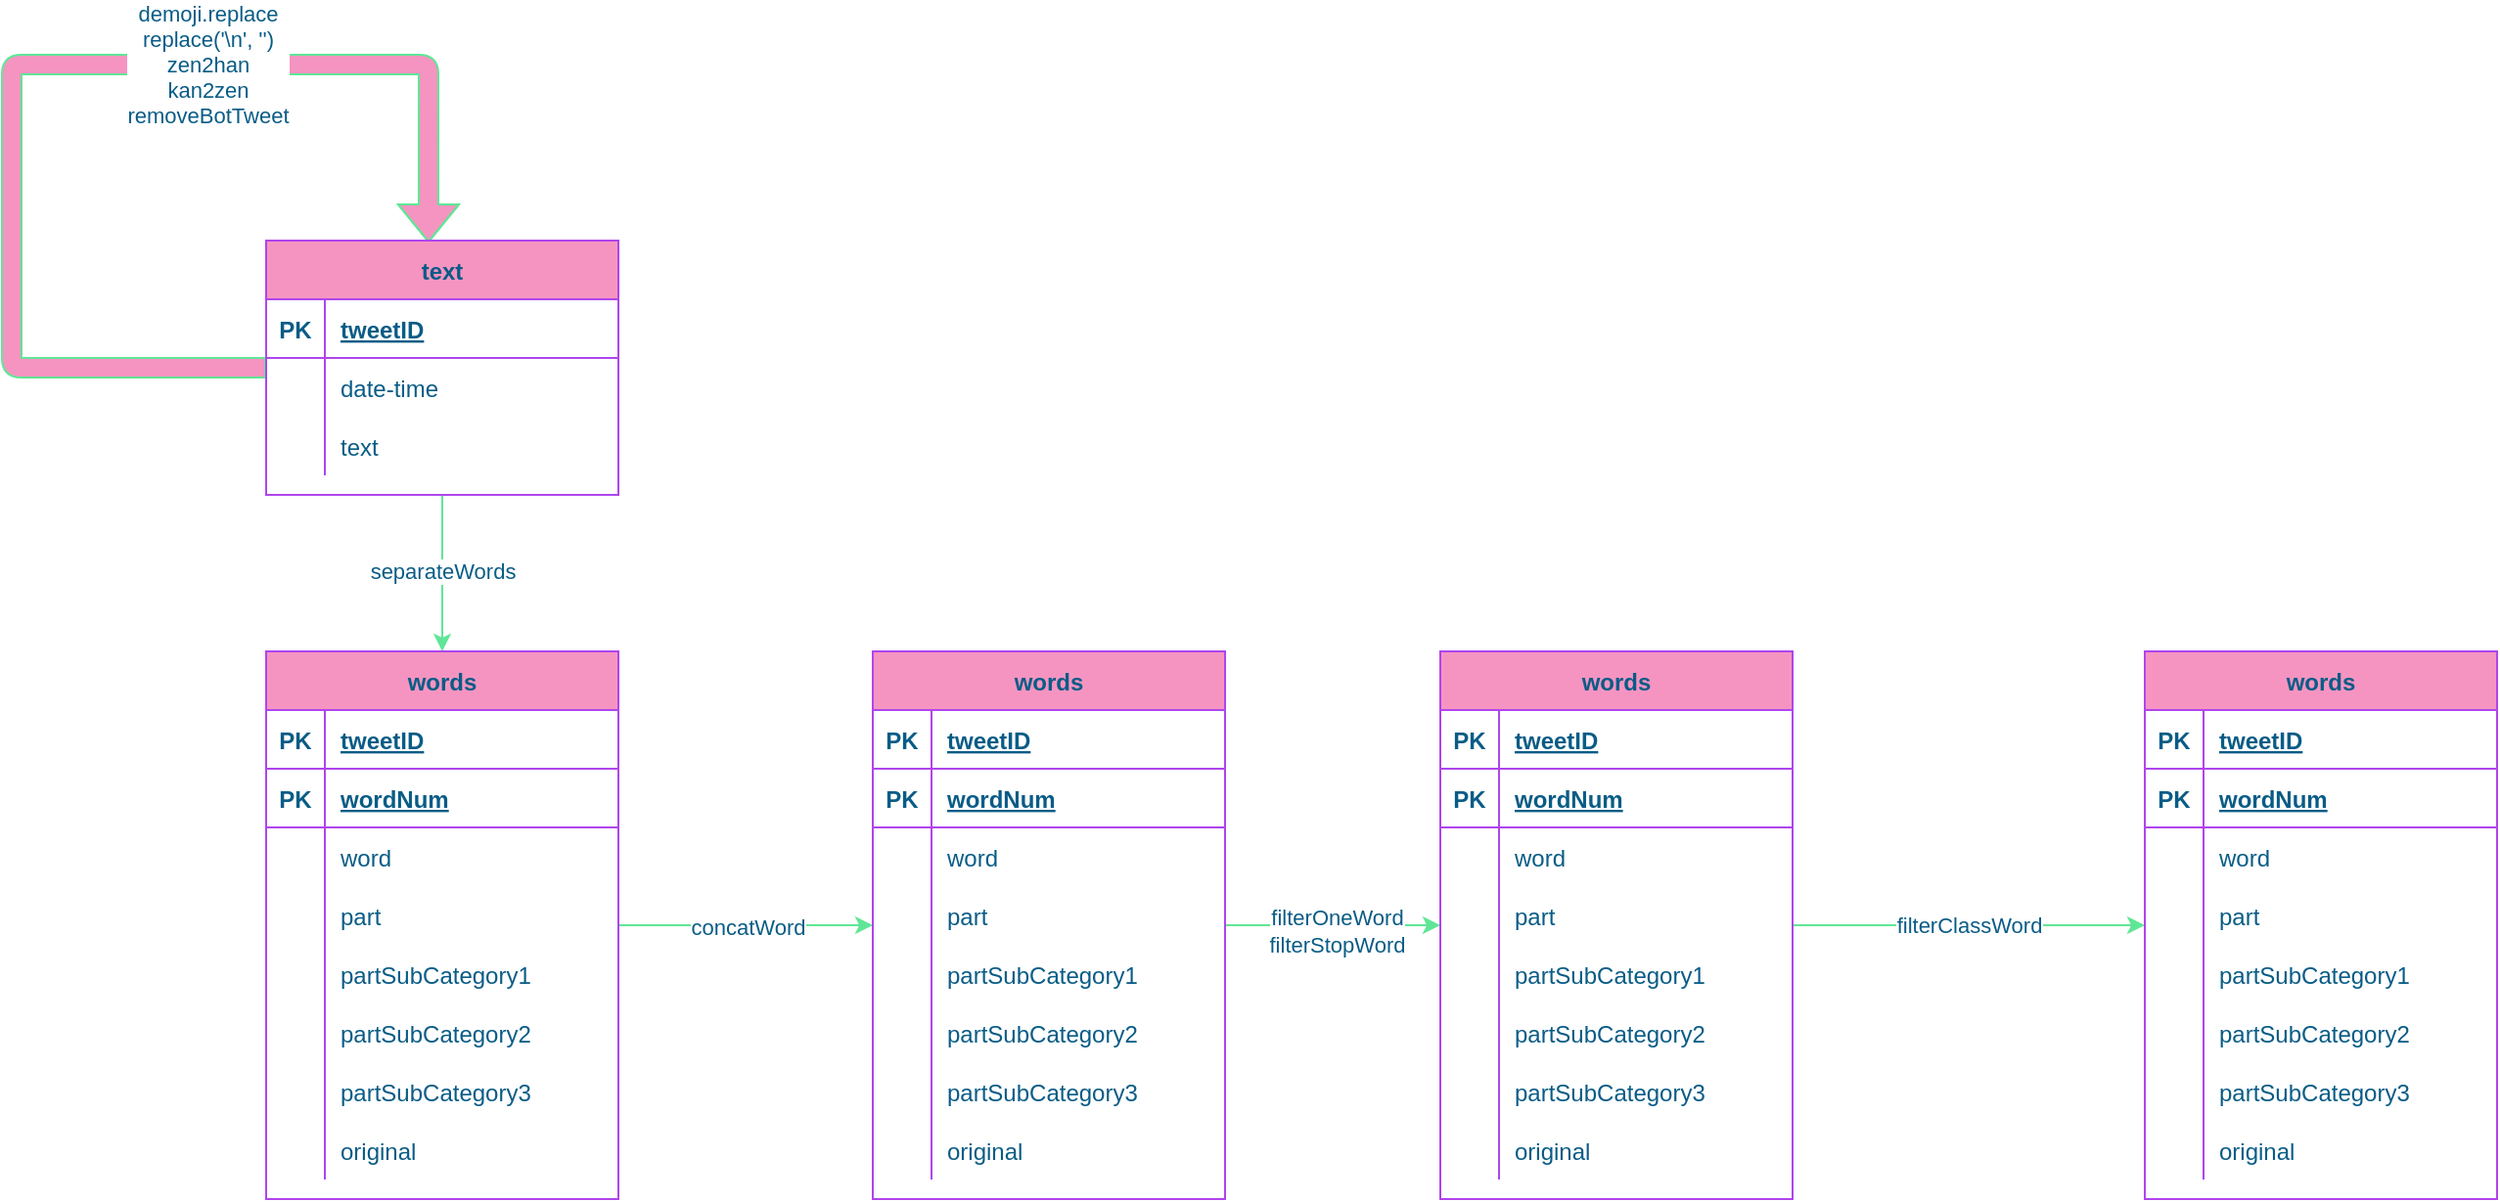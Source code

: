 <mxfile version="16.6.2" type="github">
  <diagram id="CSf084mDuzh62kla3Nzj" name="Page-1">
    <mxGraphModel dx="1878" dy="794" grid="1" gridSize="10" guides="1" tooltips="1" connect="1" arrows="1" fold="1" page="1" pageScale="1" pageWidth="3300" pageHeight="4681" math="0" shadow="0">
      <root>
        <mxCell id="0" />
        <mxCell id="1" parent="0" />
        <mxCell id="-S27YSz-7loeSFltslUp-18" value="demoji.replace&lt;br&gt;replace(&#39;\n&#39;, &#39;&#39;)&lt;br&gt;zen2han&lt;br&gt;kan2zen&lt;br&gt;removeBotTweet" style="edgeStyle=orthogonalEdgeStyle;shape=flexArrow;curved=0;rounded=1;sketch=0;orthogonalLoop=1;jettySize=auto;html=1;fontColor=#095C86;strokeColor=#60E696;fillColor=#F694C1;entryX=0.461;entryY=0.008;entryDx=0;entryDy=0;entryPerimeter=0;" edge="1" parent="1" source="SWuRiRT_l_LITAm-boq1-7" target="SWuRiRT_l_LITAm-boq1-7">
          <mxGeometry x="0.307" relative="1" as="geometry">
            <mxPoint x="650" y="530" as="targetPoint" />
            <Array as="points">
              <mxPoint x="200" y="285" />
              <mxPoint x="200" y="130" />
              <mxPoint x="413" y="130" />
            </Array>
            <mxPoint as="offset" />
          </mxGeometry>
        </mxCell>
        <mxCell id="Eg6wl4dy39NXFwd9Kh9v-11" value="" style="edgeStyle=orthogonalEdgeStyle;curved=0;rounded=1;sketch=0;orthogonalLoop=1;jettySize=auto;html=1;fontColor=#095C86;strokeColor=#60E696;fillColor=#F694C1;" edge="1" parent="1" source="SWuRiRT_l_LITAm-boq1-7" target="Eg6wl4dy39NXFwd9Kh9v-1">
          <mxGeometry relative="1" as="geometry" />
        </mxCell>
        <mxCell id="Eg6wl4dy39NXFwd9Kh9v-12" value="separateWords" style="edgeLabel;html=1;align=center;verticalAlign=middle;resizable=0;points=[];fontColor=#095C86;" vertex="1" connectable="0" parent="Eg6wl4dy39NXFwd9Kh9v-11">
          <mxGeometry x="-0.025" relative="1" as="geometry">
            <mxPoint as="offset" />
          </mxGeometry>
        </mxCell>
        <mxCell id="SWuRiRT_l_LITAm-boq1-7" value="text" style="shape=table;startSize=30;container=1;collapsible=1;childLayout=tableLayout;fixedRows=1;rowLines=0;fontStyle=1;align=center;resizeLast=1;fillColor=#F694C1;strokeColor=#AF45ED;fontColor=#095C86;" parent="1" vertex="1">
          <mxGeometry x="330" y="220" width="180" height="130" as="geometry" />
        </mxCell>
        <mxCell id="SWuRiRT_l_LITAm-boq1-8" value="" style="shape=tableRow;horizontal=0;startSize=0;swimlaneHead=0;swimlaneBody=0;fillColor=none;collapsible=0;dropTarget=0;points=[[0,0.5],[1,0.5]];portConstraint=eastwest;top=0;left=0;right=0;bottom=1;strokeColor=#AF45ED;fontColor=#095C86;" parent="SWuRiRT_l_LITAm-boq1-7" vertex="1">
          <mxGeometry y="30" width="180" height="30" as="geometry" />
        </mxCell>
        <mxCell id="SWuRiRT_l_LITAm-boq1-9" value="PK" style="shape=partialRectangle;connectable=0;fillColor=none;top=0;left=0;bottom=0;right=0;fontStyle=1;overflow=hidden;strokeColor=#AF45ED;fontColor=#095C86;" parent="SWuRiRT_l_LITAm-boq1-8" vertex="1">
          <mxGeometry width="30" height="30" as="geometry">
            <mxRectangle width="30" height="30" as="alternateBounds" />
          </mxGeometry>
        </mxCell>
        <mxCell id="SWuRiRT_l_LITAm-boq1-10" value="tweetID" style="shape=partialRectangle;connectable=0;fillColor=none;top=0;left=0;bottom=0;right=0;align=left;spacingLeft=6;fontStyle=5;overflow=hidden;strokeColor=#AF45ED;fontColor=#095C86;" parent="SWuRiRT_l_LITAm-boq1-8" vertex="1">
          <mxGeometry x="30" width="150" height="30" as="geometry">
            <mxRectangle width="150" height="30" as="alternateBounds" />
          </mxGeometry>
        </mxCell>
        <mxCell id="SWuRiRT_l_LITAm-boq1-11" value="" style="shape=tableRow;horizontal=0;startSize=0;swimlaneHead=0;swimlaneBody=0;fillColor=none;collapsible=0;dropTarget=0;points=[[0,0.5],[1,0.5]];portConstraint=eastwest;top=0;left=0;right=0;bottom=0;strokeColor=#AF45ED;fontColor=#095C86;" parent="SWuRiRT_l_LITAm-boq1-7" vertex="1">
          <mxGeometry y="60" width="180" height="30" as="geometry" />
        </mxCell>
        <mxCell id="SWuRiRT_l_LITAm-boq1-12" value="" style="shape=partialRectangle;connectable=0;fillColor=none;top=0;left=0;bottom=0;right=0;editable=1;overflow=hidden;strokeColor=#AF45ED;fontColor=#095C86;" parent="SWuRiRT_l_LITAm-boq1-11" vertex="1">
          <mxGeometry width="30" height="30" as="geometry">
            <mxRectangle width="30" height="30" as="alternateBounds" />
          </mxGeometry>
        </mxCell>
        <mxCell id="SWuRiRT_l_LITAm-boq1-13" value="date-time" style="shape=partialRectangle;connectable=0;fillColor=none;top=0;left=0;bottom=0;right=0;align=left;spacingLeft=6;overflow=hidden;strokeColor=#AF45ED;fontColor=#095C86;" parent="SWuRiRT_l_LITAm-boq1-11" vertex="1">
          <mxGeometry x="30" width="150" height="30" as="geometry">
            <mxRectangle width="150" height="30" as="alternateBounds" />
          </mxGeometry>
        </mxCell>
        <mxCell id="SWuRiRT_l_LITAm-boq1-14" value="" style="shape=tableRow;horizontal=0;startSize=0;swimlaneHead=0;swimlaneBody=0;fillColor=none;collapsible=0;dropTarget=0;points=[[0,0.5],[1,0.5]];portConstraint=eastwest;top=0;left=0;right=0;bottom=0;strokeColor=#AF45ED;fontColor=#095C86;" parent="SWuRiRT_l_LITAm-boq1-7" vertex="1">
          <mxGeometry y="90" width="180" height="30" as="geometry" />
        </mxCell>
        <mxCell id="SWuRiRT_l_LITAm-boq1-15" value="" style="shape=partialRectangle;connectable=0;fillColor=none;top=0;left=0;bottom=0;right=0;editable=1;overflow=hidden;strokeColor=#AF45ED;fontColor=#095C86;" parent="SWuRiRT_l_LITAm-boq1-14" vertex="1">
          <mxGeometry width="30" height="30" as="geometry">
            <mxRectangle width="30" height="30" as="alternateBounds" />
          </mxGeometry>
        </mxCell>
        <mxCell id="SWuRiRT_l_LITAm-boq1-16" value="text" style="shape=partialRectangle;connectable=0;fillColor=none;top=0;left=0;bottom=0;right=0;align=left;spacingLeft=6;overflow=hidden;strokeColor=#AF45ED;fontColor=#095C86;" parent="SWuRiRT_l_LITAm-boq1-14" vertex="1">
          <mxGeometry x="30" width="150" height="30" as="geometry">
            <mxRectangle width="150" height="30" as="alternateBounds" />
          </mxGeometry>
        </mxCell>
        <mxCell id="Eg6wl4dy39NXFwd9Kh9v-92" value="" style="edgeStyle=orthogonalEdgeStyle;curved=0;rounded=1;sketch=0;orthogonalLoop=1;jettySize=auto;html=1;fontColor=#095C86;strokeColor=#60E696;fillColor=#F694C1;" edge="1" parent="1" source="Eg6wl4dy39NXFwd9Kh9v-1" target="Eg6wl4dy39NXFwd9Kh9v-67">
          <mxGeometry relative="1" as="geometry" />
        </mxCell>
        <mxCell id="Eg6wl4dy39NXFwd9Kh9v-93" value="concatWord" style="edgeLabel;html=1;align=center;verticalAlign=middle;resizable=0;points=[];fontColor=#095C86;" vertex="1" connectable="0" parent="Eg6wl4dy39NXFwd9Kh9v-92">
          <mxGeometry x="0.015" y="-1" relative="1" as="geometry">
            <mxPoint as="offset" />
          </mxGeometry>
        </mxCell>
        <mxCell id="Eg6wl4dy39NXFwd9Kh9v-1" value="words" style="shape=table;startSize=30;container=1;collapsible=1;childLayout=tableLayout;fixedRows=1;rowLines=0;fontStyle=1;align=center;resizeLast=1;fillColor=#F694C1;strokeColor=#AF45ED;fontColor=#095C86;" vertex="1" parent="1">
          <mxGeometry x="330" y="430" width="180" height="280" as="geometry" />
        </mxCell>
        <mxCell id="Eg6wl4dy39NXFwd9Kh9v-2" value="" style="shape=tableRow;horizontal=0;startSize=0;swimlaneHead=0;swimlaneBody=0;fillColor=none;collapsible=0;dropTarget=0;points=[[0,0.5],[1,0.5]];portConstraint=eastwest;top=0;left=0;right=0;bottom=1;strokeColor=#AF45ED;fontColor=#095C86;" vertex="1" parent="Eg6wl4dy39NXFwd9Kh9v-1">
          <mxGeometry y="30" width="180" height="30" as="geometry" />
        </mxCell>
        <mxCell id="Eg6wl4dy39NXFwd9Kh9v-3" value="PK" style="shape=partialRectangle;connectable=0;fillColor=none;top=0;left=0;bottom=0;right=0;fontStyle=1;overflow=hidden;strokeColor=#AF45ED;fontColor=#095C86;" vertex="1" parent="Eg6wl4dy39NXFwd9Kh9v-2">
          <mxGeometry width="30" height="30" as="geometry">
            <mxRectangle width="30" height="30" as="alternateBounds" />
          </mxGeometry>
        </mxCell>
        <mxCell id="Eg6wl4dy39NXFwd9Kh9v-4" value="tweetID" style="shape=partialRectangle;connectable=0;fillColor=none;top=0;left=0;bottom=0;right=0;align=left;spacingLeft=6;fontStyle=5;overflow=hidden;strokeColor=#AF45ED;fontColor=#095C86;" vertex="1" parent="Eg6wl4dy39NXFwd9Kh9v-2">
          <mxGeometry x="30" width="150" height="30" as="geometry">
            <mxRectangle width="150" height="30" as="alternateBounds" />
          </mxGeometry>
        </mxCell>
        <mxCell id="Eg6wl4dy39NXFwd9Kh9v-61" style="shape=tableRow;horizontal=0;startSize=0;swimlaneHead=0;swimlaneBody=0;fillColor=none;collapsible=0;dropTarget=0;points=[[0,0.5],[1,0.5]];portConstraint=eastwest;top=0;left=0;right=0;bottom=1;strokeColor=#AF45ED;fontColor=#095C86;" vertex="1" parent="Eg6wl4dy39NXFwd9Kh9v-1">
          <mxGeometry y="60" width="180" height="30" as="geometry" />
        </mxCell>
        <mxCell id="Eg6wl4dy39NXFwd9Kh9v-62" value="PK" style="shape=partialRectangle;connectable=0;fillColor=none;top=0;left=0;bottom=0;right=0;fontStyle=1;overflow=hidden;strokeColor=#AF45ED;fontColor=#095C86;" vertex="1" parent="Eg6wl4dy39NXFwd9Kh9v-61">
          <mxGeometry width="30" height="30" as="geometry">
            <mxRectangle width="30" height="30" as="alternateBounds" />
          </mxGeometry>
        </mxCell>
        <mxCell id="Eg6wl4dy39NXFwd9Kh9v-63" value="wordNum" style="shape=partialRectangle;connectable=0;fillColor=none;top=0;left=0;bottom=0;right=0;align=left;spacingLeft=6;fontStyle=5;overflow=hidden;strokeColor=#AF45ED;fontColor=#095C86;" vertex="1" parent="Eg6wl4dy39NXFwd9Kh9v-61">
          <mxGeometry x="30" width="150" height="30" as="geometry">
            <mxRectangle width="150" height="30" as="alternateBounds" />
          </mxGeometry>
        </mxCell>
        <mxCell id="Eg6wl4dy39NXFwd9Kh9v-13" style="shape=tableRow;horizontal=0;startSize=0;swimlaneHead=0;swimlaneBody=0;fillColor=none;collapsible=0;dropTarget=0;points=[[0,0.5],[1,0.5]];portConstraint=eastwest;top=0;left=0;right=0;bottom=0;strokeColor=#AF45ED;fontColor=#095C86;" vertex="1" parent="Eg6wl4dy39NXFwd9Kh9v-1">
          <mxGeometry y="90" width="180" height="30" as="geometry" />
        </mxCell>
        <mxCell id="Eg6wl4dy39NXFwd9Kh9v-14" style="shape=partialRectangle;connectable=0;fillColor=none;top=0;left=0;bottom=0;right=0;editable=1;overflow=hidden;strokeColor=#AF45ED;fontColor=#095C86;" vertex="1" parent="Eg6wl4dy39NXFwd9Kh9v-13">
          <mxGeometry width="30" height="30" as="geometry">
            <mxRectangle width="30" height="30" as="alternateBounds" />
          </mxGeometry>
        </mxCell>
        <mxCell id="Eg6wl4dy39NXFwd9Kh9v-15" value="word" style="shape=partialRectangle;connectable=0;fillColor=none;top=0;left=0;bottom=0;right=0;align=left;spacingLeft=6;overflow=hidden;strokeColor=#AF45ED;fontColor=#095C86;" vertex="1" parent="Eg6wl4dy39NXFwd9Kh9v-13">
          <mxGeometry x="30" width="150" height="30" as="geometry">
            <mxRectangle width="150" height="30" as="alternateBounds" />
          </mxGeometry>
        </mxCell>
        <mxCell id="Eg6wl4dy39NXFwd9Kh9v-19" style="shape=tableRow;horizontal=0;startSize=0;swimlaneHead=0;swimlaneBody=0;fillColor=none;collapsible=0;dropTarget=0;points=[[0,0.5],[1,0.5]];portConstraint=eastwest;top=0;left=0;right=0;bottom=0;strokeColor=#AF45ED;fontColor=#095C86;" vertex="1" parent="Eg6wl4dy39NXFwd9Kh9v-1">
          <mxGeometry y="120" width="180" height="30" as="geometry" />
        </mxCell>
        <mxCell id="Eg6wl4dy39NXFwd9Kh9v-20" style="shape=partialRectangle;connectable=0;fillColor=none;top=0;left=0;bottom=0;right=0;editable=1;overflow=hidden;strokeColor=#AF45ED;fontColor=#095C86;" vertex="1" parent="Eg6wl4dy39NXFwd9Kh9v-19">
          <mxGeometry width="30" height="30" as="geometry">
            <mxRectangle width="30" height="30" as="alternateBounds" />
          </mxGeometry>
        </mxCell>
        <mxCell id="Eg6wl4dy39NXFwd9Kh9v-21" value="part" style="shape=partialRectangle;connectable=0;fillColor=none;top=0;left=0;bottom=0;right=0;align=left;spacingLeft=6;overflow=hidden;strokeColor=#AF45ED;fontColor=#095C86;" vertex="1" parent="Eg6wl4dy39NXFwd9Kh9v-19">
          <mxGeometry x="30" width="150" height="30" as="geometry">
            <mxRectangle width="150" height="30" as="alternateBounds" />
          </mxGeometry>
        </mxCell>
        <mxCell id="Eg6wl4dy39NXFwd9Kh9v-22" style="shape=tableRow;horizontal=0;startSize=0;swimlaneHead=0;swimlaneBody=0;fillColor=none;collapsible=0;dropTarget=0;points=[[0,0.5],[1,0.5]];portConstraint=eastwest;top=0;left=0;right=0;bottom=0;strokeColor=#AF45ED;fontColor=#095C86;" vertex="1" parent="Eg6wl4dy39NXFwd9Kh9v-1">
          <mxGeometry y="150" width="180" height="30" as="geometry" />
        </mxCell>
        <mxCell id="Eg6wl4dy39NXFwd9Kh9v-23" style="shape=partialRectangle;connectable=0;fillColor=none;top=0;left=0;bottom=0;right=0;editable=1;overflow=hidden;strokeColor=#AF45ED;fontColor=#095C86;" vertex="1" parent="Eg6wl4dy39NXFwd9Kh9v-22">
          <mxGeometry width="30" height="30" as="geometry">
            <mxRectangle width="30" height="30" as="alternateBounds" />
          </mxGeometry>
        </mxCell>
        <mxCell id="Eg6wl4dy39NXFwd9Kh9v-24" value="partSubCategory1" style="shape=partialRectangle;connectable=0;fillColor=none;top=0;left=0;bottom=0;right=0;align=left;spacingLeft=6;overflow=hidden;strokeColor=#AF45ED;fontColor=#095C86;" vertex="1" parent="Eg6wl4dy39NXFwd9Kh9v-22">
          <mxGeometry x="30" width="150" height="30" as="geometry">
            <mxRectangle width="150" height="30" as="alternateBounds" />
          </mxGeometry>
        </mxCell>
        <mxCell id="Eg6wl4dy39NXFwd9Kh9v-52" style="shape=tableRow;horizontal=0;startSize=0;swimlaneHead=0;swimlaneBody=0;fillColor=none;collapsible=0;dropTarget=0;points=[[0,0.5],[1,0.5]];portConstraint=eastwest;top=0;left=0;right=0;bottom=0;strokeColor=#AF45ED;fontColor=#095C86;" vertex="1" parent="Eg6wl4dy39NXFwd9Kh9v-1">
          <mxGeometry y="180" width="180" height="30" as="geometry" />
        </mxCell>
        <mxCell id="Eg6wl4dy39NXFwd9Kh9v-53" style="shape=partialRectangle;connectable=0;fillColor=none;top=0;left=0;bottom=0;right=0;editable=1;overflow=hidden;strokeColor=#AF45ED;fontColor=#095C86;" vertex="1" parent="Eg6wl4dy39NXFwd9Kh9v-52">
          <mxGeometry width="30" height="30" as="geometry">
            <mxRectangle width="30" height="30" as="alternateBounds" />
          </mxGeometry>
        </mxCell>
        <mxCell id="Eg6wl4dy39NXFwd9Kh9v-54" value="partSubCategory2" style="shape=partialRectangle;connectable=0;fillColor=none;top=0;left=0;bottom=0;right=0;align=left;spacingLeft=6;overflow=hidden;strokeColor=#AF45ED;fontColor=#095C86;" vertex="1" parent="Eg6wl4dy39NXFwd9Kh9v-52">
          <mxGeometry x="30" width="150" height="30" as="geometry">
            <mxRectangle width="150" height="30" as="alternateBounds" />
          </mxGeometry>
        </mxCell>
        <mxCell id="Eg6wl4dy39NXFwd9Kh9v-25" style="shape=tableRow;horizontal=0;startSize=0;swimlaneHead=0;swimlaneBody=0;fillColor=none;collapsible=0;dropTarget=0;points=[[0,0.5],[1,0.5]];portConstraint=eastwest;top=0;left=0;right=0;bottom=0;strokeColor=#AF45ED;fontColor=#095C86;" vertex="1" parent="Eg6wl4dy39NXFwd9Kh9v-1">
          <mxGeometry y="210" width="180" height="30" as="geometry" />
        </mxCell>
        <mxCell id="Eg6wl4dy39NXFwd9Kh9v-26" style="shape=partialRectangle;connectable=0;fillColor=none;top=0;left=0;bottom=0;right=0;editable=1;overflow=hidden;strokeColor=#AF45ED;fontColor=#095C86;" vertex="1" parent="Eg6wl4dy39NXFwd9Kh9v-25">
          <mxGeometry width="30" height="30" as="geometry">
            <mxRectangle width="30" height="30" as="alternateBounds" />
          </mxGeometry>
        </mxCell>
        <mxCell id="Eg6wl4dy39NXFwd9Kh9v-27" value="partSubCategory3" style="shape=partialRectangle;connectable=0;fillColor=none;top=0;left=0;bottom=0;right=0;align=left;spacingLeft=6;overflow=hidden;strokeColor=#AF45ED;fontColor=#095C86;" vertex="1" parent="Eg6wl4dy39NXFwd9Kh9v-25">
          <mxGeometry x="30" width="150" height="30" as="geometry">
            <mxRectangle width="150" height="30" as="alternateBounds" />
          </mxGeometry>
        </mxCell>
        <mxCell id="Eg6wl4dy39NXFwd9Kh9v-28" style="shape=tableRow;horizontal=0;startSize=0;swimlaneHead=0;swimlaneBody=0;fillColor=none;collapsible=0;dropTarget=0;points=[[0,0.5],[1,0.5]];portConstraint=eastwest;top=0;left=0;right=0;bottom=0;strokeColor=#AF45ED;fontColor=#095C86;" vertex="1" parent="Eg6wl4dy39NXFwd9Kh9v-1">
          <mxGeometry y="240" width="180" height="30" as="geometry" />
        </mxCell>
        <mxCell id="Eg6wl4dy39NXFwd9Kh9v-29" style="shape=partialRectangle;connectable=0;fillColor=none;top=0;left=0;bottom=0;right=0;editable=1;overflow=hidden;strokeColor=#AF45ED;fontColor=#095C86;" vertex="1" parent="Eg6wl4dy39NXFwd9Kh9v-28">
          <mxGeometry width="30" height="30" as="geometry">
            <mxRectangle width="30" height="30" as="alternateBounds" />
          </mxGeometry>
        </mxCell>
        <mxCell id="Eg6wl4dy39NXFwd9Kh9v-30" value="original" style="shape=partialRectangle;connectable=0;fillColor=none;top=0;left=0;bottom=0;right=0;align=left;spacingLeft=6;overflow=hidden;strokeColor=#AF45ED;fontColor=#095C86;" vertex="1" parent="Eg6wl4dy39NXFwd9Kh9v-28">
          <mxGeometry x="30" width="150" height="30" as="geometry">
            <mxRectangle width="150" height="30" as="alternateBounds" />
          </mxGeometry>
        </mxCell>
        <mxCell id="Eg6wl4dy39NXFwd9Kh9v-125" value="" style="edgeStyle=orthogonalEdgeStyle;curved=0;rounded=1;sketch=0;orthogonalLoop=1;jettySize=auto;html=1;fontColor=#095C86;strokeColor=#60E696;fillColor=#F694C1;" edge="1" parent="1" source="Eg6wl4dy39NXFwd9Kh9v-67" target="Eg6wl4dy39NXFwd9Kh9v-100">
          <mxGeometry relative="1" as="geometry" />
        </mxCell>
        <mxCell id="Eg6wl4dy39NXFwd9Kh9v-126" value="filterOneWord&lt;br&gt;filterStopWord" style="edgeLabel;html=1;align=center;verticalAlign=middle;resizable=0;points=[];fontColor=#095C86;" vertex="1" connectable="0" parent="Eg6wl4dy39NXFwd9Kh9v-125">
          <mxGeometry x="0.036" y="-3" relative="1" as="geometry">
            <mxPoint as="offset" />
          </mxGeometry>
        </mxCell>
        <mxCell id="Eg6wl4dy39NXFwd9Kh9v-67" value="words" style="shape=table;startSize=30;container=1;collapsible=1;childLayout=tableLayout;fixedRows=1;rowLines=0;fontStyle=1;align=center;resizeLast=1;fillColor=#F694C1;strokeColor=#AF45ED;fontColor=#095C86;" vertex="1" parent="1">
          <mxGeometry x="640" y="430" width="180" height="280" as="geometry" />
        </mxCell>
        <mxCell id="Eg6wl4dy39NXFwd9Kh9v-68" value="" style="shape=tableRow;horizontal=0;startSize=0;swimlaneHead=0;swimlaneBody=0;fillColor=none;collapsible=0;dropTarget=0;points=[[0,0.5],[1,0.5]];portConstraint=eastwest;top=0;left=0;right=0;bottom=1;strokeColor=#AF45ED;fontColor=#095C86;" vertex="1" parent="Eg6wl4dy39NXFwd9Kh9v-67">
          <mxGeometry y="30" width="180" height="30" as="geometry" />
        </mxCell>
        <mxCell id="Eg6wl4dy39NXFwd9Kh9v-69" value="PK" style="shape=partialRectangle;connectable=0;fillColor=none;top=0;left=0;bottom=0;right=0;fontStyle=1;overflow=hidden;strokeColor=#AF45ED;fontColor=#095C86;" vertex="1" parent="Eg6wl4dy39NXFwd9Kh9v-68">
          <mxGeometry width="30" height="30" as="geometry">
            <mxRectangle width="30" height="30" as="alternateBounds" />
          </mxGeometry>
        </mxCell>
        <mxCell id="Eg6wl4dy39NXFwd9Kh9v-70" value="tweetID" style="shape=partialRectangle;connectable=0;fillColor=none;top=0;left=0;bottom=0;right=0;align=left;spacingLeft=6;fontStyle=5;overflow=hidden;strokeColor=#AF45ED;fontColor=#095C86;" vertex="1" parent="Eg6wl4dy39NXFwd9Kh9v-68">
          <mxGeometry x="30" width="150" height="30" as="geometry">
            <mxRectangle width="150" height="30" as="alternateBounds" />
          </mxGeometry>
        </mxCell>
        <mxCell id="Eg6wl4dy39NXFwd9Kh9v-71" style="shape=tableRow;horizontal=0;startSize=0;swimlaneHead=0;swimlaneBody=0;fillColor=none;collapsible=0;dropTarget=0;points=[[0,0.5],[1,0.5]];portConstraint=eastwest;top=0;left=0;right=0;bottom=1;strokeColor=#AF45ED;fontColor=#095C86;" vertex="1" parent="Eg6wl4dy39NXFwd9Kh9v-67">
          <mxGeometry y="60" width="180" height="30" as="geometry" />
        </mxCell>
        <mxCell id="Eg6wl4dy39NXFwd9Kh9v-72" value="PK" style="shape=partialRectangle;connectable=0;fillColor=none;top=0;left=0;bottom=0;right=0;fontStyle=1;overflow=hidden;strokeColor=#AF45ED;fontColor=#095C86;" vertex="1" parent="Eg6wl4dy39NXFwd9Kh9v-71">
          <mxGeometry width="30" height="30" as="geometry">
            <mxRectangle width="30" height="30" as="alternateBounds" />
          </mxGeometry>
        </mxCell>
        <mxCell id="Eg6wl4dy39NXFwd9Kh9v-73" value="wordNum" style="shape=partialRectangle;connectable=0;fillColor=none;top=0;left=0;bottom=0;right=0;align=left;spacingLeft=6;fontStyle=5;overflow=hidden;strokeColor=#AF45ED;fontColor=#095C86;" vertex="1" parent="Eg6wl4dy39NXFwd9Kh9v-71">
          <mxGeometry x="30" width="150" height="30" as="geometry">
            <mxRectangle width="150" height="30" as="alternateBounds" />
          </mxGeometry>
        </mxCell>
        <mxCell id="Eg6wl4dy39NXFwd9Kh9v-74" style="shape=tableRow;horizontal=0;startSize=0;swimlaneHead=0;swimlaneBody=0;fillColor=none;collapsible=0;dropTarget=0;points=[[0,0.5],[1,0.5]];portConstraint=eastwest;top=0;left=0;right=0;bottom=0;strokeColor=#AF45ED;fontColor=#095C86;" vertex="1" parent="Eg6wl4dy39NXFwd9Kh9v-67">
          <mxGeometry y="90" width="180" height="30" as="geometry" />
        </mxCell>
        <mxCell id="Eg6wl4dy39NXFwd9Kh9v-75" style="shape=partialRectangle;connectable=0;fillColor=none;top=0;left=0;bottom=0;right=0;editable=1;overflow=hidden;strokeColor=#AF45ED;fontColor=#095C86;" vertex="1" parent="Eg6wl4dy39NXFwd9Kh9v-74">
          <mxGeometry width="30" height="30" as="geometry">
            <mxRectangle width="30" height="30" as="alternateBounds" />
          </mxGeometry>
        </mxCell>
        <mxCell id="Eg6wl4dy39NXFwd9Kh9v-76" value="word" style="shape=partialRectangle;connectable=0;fillColor=none;top=0;left=0;bottom=0;right=0;align=left;spacingLeft=6;overflow=hidden;strokeColor=#AF45ED;fontColor=#095C86;" vertex="1" parent="Eg6wl4dy39NXFwd9Kh9v-74">
          <mxGeometry x="30" width="150" height="30" as="geometry">
            <mxRectangle width="150" height="30" as="alternateBounds" />
          </mxGeometry>
        </mxCell>
        <mxCell id="Eg6wl4dy39NXFwd9Kh9v-77" style="shape=tableRow;horizontal=0;startSize=0;swimlaneHead=0;swimlaneBody=0;fillColor=none;collapsible=0;dropTarget=0;points=[[0,0.5],[1,0.5]];portConstraint=eastwest;top=0;left=0;right=0;bottom=0;strokeColor=#AF45ED;fontColor=#095C86;" vertex="1" parent="Eg6wl4dy39NXFwd9Kh9v-67">
          <mxGeometry y="120" width="180" height="30" as="geometry" />
        </mxCell>
        <mxCell id="Eg6wl4dy39NXFwd9Kh9v-78" style="shape=partialRectangle;connectable=0;fillColor=none;top=0;left=0;bottom=0;right=0;editable=1;overflow=hidden;strokeColor=#AF45ED;fontColor=#095C86;" vertex="1" parent="Eg6wl4dy39NXFwd9Kh9v-77">
          <mxGeometry width="30" height="30" as="geometry">
            <mxRectangle width="30" height="30" as="alternateBounds" />
          </mxGeometry>
        </mxCell>
        <mxCell id="Eg6wl4dy39NXFwd9Kh9v-79" value="part" style="shape=partialRectangle;connectable=0;fillColor=none;top=0;left=0;bottom=0;right=0;align=left;spacingLeft=6;overflow=hidden;strokeColor=#AF45ED;fontColor=#095C86;" vertex="1" parent="Eg6wl4dy39NXFwd9Kh9v-77">
          <mxGeometry x="30" width="150" height="30" as="geometry">
            <mxRectangle width="150" height="30" as="alternateBounds" />
          </mxGeometry>
        </mxCell>
        <mxCell id="Eg6wl4dy39NXFwd9Kh9v-80" style="shape=tableRow;horizontal=0;startSize=0;swimlaneHead=0;swimlaneBody=0;fillColor=none;collapsible=0;dropTarget=0;points=[[0,0.5],[1,0.5]];portConstraint=eastwest;top=0;left=0;right=0;bottom=0;strokeColor=#AF45ED;fontColor=#095C86;" vertex="1" parent="Eg6wl4dy39NXFwd9Kh9v-67">
          <mxGeometry y="150" width="180" height="30" as="geometry" />
        </mxCell>
        <mxCell id="Eg6wl4dy39NXFwd9Kh9v-81" style="shape=partialRectangle;connectable=0;fillColor=none;top=0;left=0;bottom=0;right=0;editable=1;overflow=hidden;strokeColor=#AF45ED;fontColor=#095C86;" vertex="1" parent="Eg6wl4dy39NXFwd9Kh9v-80">
          <mxGeometry width="30" height="30" as="geometry">
            <mxRectangle width="30" height="30" as="alternateBounds" />
          </mxGeometry>
        </mxCell>
        <mxCell id="Eg6wl4dy39NXFwd9Kh9v-82" value="partSubCategory1" style="shape=partialRectangle;connectable=0;fillColor=none;top=0;left=0;bottom=0;right=0;align=left;spacingLeft=6;overflow=hidden;strokeColor=#AF45ED;fontColor=#095C86;" vertex="1" parent="Eg6wl4dy39NXFwd9Kh9v-80">
          <mxGeometry x="30" width="150" height="30" as="geometry">
            <mxRectangle width="150" height="30" as="alternateBounds" />
          </mxGeometry>
        </mxCell>
        <mxCell id="Eg6wl4dy39NXFwd9Kh9v-83" style="shape=tableRow;horizontal=0;startSize=0;swimlaneHead=0;swimlaneBody=0;fillColor=none;collapsible=0;dropTarget=0;points=[[0,0.5],[1,0.5]];portConstraint=eastwest;top=0;left=0;right=0;bottom=0;strokeColor=#AF45ED;fontColor=#095C86;" vertex="1" parent="Eg6wl4dy39NXFwd9Kh9v-67">
          <mxGeometry y="180" width="180" height="30" as="geometry" />
        </mxCell>
        <mxCell id="Eg6wl4dy39NXFwd9Kh9v-84" style="shape=partialRectangle;connectable=0;fillColor=none;top=0;left=0;bottom=0;right=0;editable=1;overflow=hidden;strokeColor=#AF45ED;fontColor=#095C86;" vertex="1" parent="Eg6wl4dy39NXFwd9Kh9v-83">
          <mxGeometry width="30" height="30" as="geometry">
            <mxRectangle width="30" height="30" as="alternateBounds" />
          </mxGeometry>
        </mxCell>
        <mxCell id="Eg6wl4dy39NXFwd9Kh9v-85" value="partSubCategory2" style="shape=partialRectangle;connectable=0;fillColor=none;top=0;left=0;bottom=0;right=0;align=left;spacingLeft=6;overflow=hidden;strokeColor=#AF45ED;fontColor=#095C86;" vertex="1" parent="Eg6wl4dy39NXFwd9Kh9v-83">
          <mxGeometry x="30" width="150" height="30" as="geometry">
            <mxRectangle width="150" height="30" as="alternateBounds" />
          </mxGeometry>
        </mxCell>
        <mxCell id="Eg6wl4dy39NXFwd9Kh9v-86" style="shape=tableRow;horizontal=0;startSize=0;swimlaneHead=0;swimlaneBody=0;fillColor=none;collapsible=0;dropTarget=0;points=[[0,0.5],[1,0.5]];portConstraint=eastwest;top=0;left=0;right=0;bottom=0;strokeColor=#AF45ED;fontColor=#095C86;" vertex="1" parent="Eg6wl4dy39NXFwd9Kh9v-67">
          <mxGeometry y="210" width="180" height="30" as="geometry" />
        </mxCell>
        <mxCell id="Eg6wl4dy39NXFwd9Kh9v-87" style="shape=partialRectangle;connectable=0;fillColor=none;top=0;left=0;bottom=0;right=0;editable=1;overflow=hidden;strokeColor=#AF45ED;fontColor=#095C86;" vertex="1" parent="Eg6wl4dy39NXFwd9Kh9v-86">
          <mxGeometry width="30" height="30" as="geometry">
            <mxRectangle width="30" height="30" as="alternateBounds" />
          </mxGeometry>
        </mxCell>
        <mxCell id="Eg6wl4dy39NXFwd9Kh9v-88" value="partSubCategory3" style="shape=partialRectangle;connectable=0;fillColor=none;top=0;left=0;bottom=0;right=0;align=left;spacingLeft=6;overflow=hidden;strokeColor=#AF45ED;fontColor=#095C86;" vertex="1" parent="Eg6wl4dy39NXFwd9Kh9v-86">
          <mxGeometry x="30" width="150" height="30" as="geometry">
            <mxRectangle width="150" height="30" as="alternateBounds" />
          </mxGeometry>
        </mxCell>
        <mxCell id="Eg6wl4dy39NXFwd9Kh9v-89" style="shape=tableRow;horizontal=0;startSize=0;swimlaneHead=0;swimlaneBody=0;fillColor=none;collapsible=0;dropTarget=0;points=[[0,0.5],[1,0.5]];portConstraint=eastwest;top=0;left=0;right=0;bottom=0;strokeColor=#AF45ED;fontColor=#095C86;" vertex="1" parent="Eg6wl4dy39NXFwd9Kh9v-67">
          <mxGeometry y="240" width="180" height="30" as="geometry" />
        </mxCell>
        <mxCell id="Eg6wl4dy39NXFwd9Kh9v-90" style="shape=partialRectangle;connectable=0;fillColor=none;top=0;left=0;bottom=0;right=0;editable=1;overflow=hidden;strokeColor=#AF45ED;fontColor=#095C86;" vertex="1" parent="Eg6wl4dy39NXFwd9Kh9v-89">
          <mxGeometry width="30" height="30" as="geometry">
            <mxRectangle width="30" height="30" as="alternateBounds" />
          </mxGeometry>
        </mxCell>
        <mxCell id="Eg6wl4dy39NXFwd9Kh9v-91" value="original" style="shape=partialRectangle;connectable=0;fillColor=none;top=0;left=0;bottom=0;right=0;align=left;spacingLeft=6;overflow=hidden;strokeColor=#AF45ED;fontColor=#095C86;" vertex="1" parent="Eg6wl4dy39NXFwd9Kh9v-89">
          <mxGeometry x="30" width="150" height="30" as="geometry">
            <mxRectangle width="150" height="30" as="alternateBounds" />
          </mxGeometry>
        </mxCell>
        <mxCell id="Eg6wl4dy39NXFwd9Kh9v-161" value="filterClassWord" style="edgeStyle=orthogonalEdgeStyle;curved=0;rounded=1;sketch=0;orthogonalLoop=1;jettySize=auto;html=1;fontColor=#095C86;strokeColor=#60E696;fillColor=#F694C1;" edge="1" parent="1" source="Eg6wl4dy39NXFwd9Kh9v-100" target="Eg6wl4dy39NXFwd9Kh9v-136">
          <mxGeometry relative="1" as="geometry" />
        </mxCell>
        <mxCell id="Eg6wl4dy39NXFwd9Kh9v-100" value="words" style="shape=table;startSize=30;container=1;collapsible=1;childLayout=tableLayout;fixedRows=1;rowLines=0;fontStyle=1;align=center;resizeLast=1;fillColor=#F694C1;strokeColor=#AF45ED;fontColor=#095C86;" vertex="1" parent="1">
          <mxGeometry x="930" y="430" width="180" height="280" as="geometry" />
        </mxCell>
        <mxCell id="Eg6wl4dy39NXFwd9Kh9v-101" value="" style="shape=tableRow;horizontal=0;startSize=0;swimlaneHead=0;swimlaneBody=0;fillColor=none;collapsible=0;dropTarget=0;points=[[0,0.5],[1,0.5]];portConstraint=eastwest;top=0;left=0;right=0;bottom=1;strokeColor=#AF45ED;fontColor=#095C86;" vertex="1" parent="Eg6wl4dy39NXFwd9Kh9v-100">
          <mxGeometry y="30" width="180" height="30" as="geometry" />
        </mxCell>
        <mxCell id="Eg6wl4dy39NXFwd9Kh9v-102" value="PK" style="shape=partialRectangle;connectable=0;fillColor=none;top=0;left=0;bottom=0;right=0;fontStyle=1;overflow=hidden;strokeColor=#AF45ED;fontColor=#095C86;" vertex="1" parent="Eg6wl4dy39NXFwd9Kh9v-101">
          <mxGeometry width="30" height="30" as="geometry">
            <mxRectangle width="30" height="30" as="alternateBounds" />
          </mxGeometry>
        </mxCell>
        <mxCell id="Eg6wl4dy39NXFwd9Kh9v-103" value="tweetID" style="shape=partialRectangle;connectable=0;fillColor=none;top=0;left=0;bottom=0;right=0;align=left;spacingLeft=6;fontStyle=5;overflow=hidden;strokeColor=#AF45ED;fontColor=#095C86;" vertex="1" parent="Eg6wl4dy39NXFwd9Kh9v-101">
          <mxGeometry x="30" width="150" height="30" as="geometry">
            <mxRectangle width="150" height="30" as="alternateBounds" />
          </mxGeometry>
        </mxCell>
        <mxCell id="Eg6wl4dy39NXFwd9Kh9v-104" style="shape=tableRow;horizontal=0;startSize=0;swimlaneHead=0;swimlaneBody=0;fillColor=none;collapsible=0;dropTarget=0;points=[[0,0.5],[1,0.5]];portConstraint=eastwest;top=0;left=0;right=0;bottom=1;strokeColor=#AF45ED;fontColor=#095C86;" vertex="1" parent="Eg6wl4dy39NXFwd9Kh9v-100">
          <mxGeometry y="60" width="180" height="30" as="geometry" />
        </mxCell>
        <mxCell id="Eg6wl4dy39NXFwd9Kh9v-105" value="PK" style="shape=partialRectangle;connectable=0;fillColor=none;top=0;left=0;bottom=0;right=0;fontStyle=1;overflow=hidden;strokeColor=#AF45ED;fontColor=#095C86;" vertex="1" parent="Eg6wl4dy39NXFwd9Kh9v-104">
          <mxGeometry width="30" height="30" as="geometry">
            <mxRectangle width="30" height="30" as="alternateBounds" />
          </mxGeometry>
        </mxCell>
        <mxCell id="Eg6wl4dy39NXFwd9Kh9v-106" value="wordNum" style="shape=partialRectangle;connectable=0;fillColor=none;top=0;left=0;bottom=0;right=0;align=left;spacingLeft=6;fontStyle=5;overflow=hidden;strokeColor=#AF45ED;fontColor=#095C86;" vertex="1" parent="Eg6wl4dy39NXFwd9Kh9v-104">
          <mxGeometry x="30" width="150" height="30" as="geometry">
            <mxRectangle width="150" height="30" as="alternateBounds" />
          </mxGeometry>
        </mxCell>
        <mxCell id="Eg6wl4dy39NXFwd9Kh9v-107" style="shape=tableRow;horizontal=0;startSize=0;swimlaneHead=0;swimlaneBody=0;fillColor=none;collapsible=0;dropTarget=0;points=[[0,0.5],[1,0.5]];portConstraint=eastwest;top=0;left=0;right=0;bottom=0;strokeColor=#AF45ED;fontColor=#095C86;" vertex="1" parent="Eg6wl4dy39NXFwd9Kh9v-100">
          <mxGeometry y="90" width="180" height="30" as="geometry" />
        </mxCell>
        <mxCell id="Eg6wl4dy39NXFwd9Kh9v-108" style="shape=partialRectangle;connectable=0;fillColor=none;top=0;left=0;bottom=0;right=0;editable=1;overflow=hidden;strokeColor=#AF45ED;fontColor=#095C86;" vertex="1" parent="Eg6wl4dy39NXFwd9Kh9v-107">
          <mxGeometry width="30" height="30" as="geometry">
            <mxRectangle width="30" height="30" as="alternateBounds" />
          </mxGeometry>
        </mxCell>
        <mxCell id="Eg6wl4dy39NXFwd9Kh9v-109" value="word" style="shape=partialRectangle;connectable=0;fillColor=none;top=0;left=0;bottom=0;right=0;align=left;spacingLeft=6;overflow=hidden;strokeColor=#AF45ED;fontColor=#095C86;" vertex="1" parent="Eg6wl4dy39NXFwd9Kh9v-107">
          <mxGeometry x="30" width="150" height="30" as="geometry">
            <mxRectangle width="150" height="30" as="alternateBounds" />
          </mxGeometry>
        </mxCell>
        <mxCell id="Eg6wl4dy39NXFwd9Kh9v-110" style="shape=tableRow;horizontal=0;startSize=0;swimlaneHead=0;swimlaneBody=0;fillColor=none;collapsible=0;dropTarget=0;points=[[0,0.5],[1,0.5]];portConstraint=eastwest;top=0;left=0;right=0;bottom=0;strokeColor=#AF45ED;fontColor=#095C86;" vertex="1" parent="Eg6wl4dy39NXFwd9Kh9v-100">
          <mxGeometry y="120" width="180" height="30" as="geometry" />
        </mxCell>
        <mxCell id="Eg6wl4dy39NXFwd9Kh9v-111" style="shape=partialRectangle;connectable=0;fillColor=none;top=0;left=0;bottom=0;right=0;editable=1;overflow=hidden;strokeColor=#AF45ED;fontColor=#095C86;" vertex="1" parent="Eg6wl4dy39NXFwd9Kh9v-110">
          <mxGeometry width="30" height="30" as="geometry">
            <mxRectangle width="30" height="30" as="alternateBounds" />
          </mxGeometry>
        </mxCell>
        <mxCell id="Eg6wl4dy39NXFwd9Kh9v-112" value="part" style="shape=partialRectangle;connectable=0;fillColor=none;top=0;left=0;bottom=0;right=0;align=left;spacingLeft=6;overflow=hidden;strokeColor=#AF45ED;fontColor=#095C86;" vertex="1" parent="Eg6wl4dy39NXFwd9Kh9v-110">
          <mxGeometry x="30" width="150" height="30" as="geometry">
            <mxRectangle width="150" height="30" as="alternateBounds" />
          </mxGeometry>
        </mxCell>
        <mxCell id="Eg6wl4dy39NXFwd9Kh9v-113" style="shape=tableRow;horizontal=0;startSize=0;swimlaneHead=0;swimlaneBody=0;fillColor=none;collapsible=0;dropTarget=0;points=[[0,0.5],[1,0.5]];portConstraint=eastwest;top=0;left=0;right=0;bottom=0;strokeColor=#AF45ED;fontColor=#095C86;" vertex="1" parent="Eg6wl4dy39NXFwd9Kh9v-100">
          <mxGeometry y="150" width="180" height="30" as="geometry" />
        </mxCell>
        <mxCell id="Eg6wl4dy39NXFwd9Kh9v-114" style="shape=partialRectangle;connectable=0;fillColor=none;top=0;left=0;bottom=0;right=0;editable=1;overflow=hidden;strokeColor=#AF45ED;fontColor=#095C86;" vertex="1" parent="Eg6wl4dy39NXFwd9Kh9v-113">
          <mxGeometry width="30" height="30" as="geometry">
            <mxRectangle width="30" height="30" as="alternateBounds" />
          </mxGeometry>
        </mxCell>
        <mxCell id="Eg6wl4dy39NXFwd9Kh9v-115" value="partSubCategory1" style="shape=partialRectangle;connectable=0;fillColor=none;top=0;left=0;bottom=0;right=0;align=left;spacingLeft=6;overflow=hidden;strokeColor=#AF45ED;fontColor=#095C86;" vertex="1" parent="Eg6wl4dy39NXFwd9Kh9v-113">
          <mxGeometry x="30" width="150" height="30" as="geometry">
            <mxRectangle width="150" height="30" as="alternateBounds" />
          </mxGeometry>
        </mxCell>
        <mxCell id="Eg6wl4dy39NXFwd9Kh9v-116" style="shape=tableRow;horizontal=0;startSize=0;swimlaneHead=0;swimlaneBody=0;fillColor=none;collapsible=0;dropTarget=0;points=[[0,0.5],[1,0.5]];portConstraint=eastwest;top=0;left=0;right=0;bottom=0;strokeColor=#AF45ED;fontColor=#095C86;" vertex="1" parent="Eg6wl4dy39NXFwd9Kh9v-100">
          <mxGeometry y="180" width="180" height="30" as="geometry" />
        </mxCell>
        <mxCell id="Eg6wl4dy39NXFwd9Kh9v-117" style="shape=partialRectangle;connectable=0;fillColor=none;top=0;left=0;bottom=0;right=0;editable=1;overflow=hidden;strokeColor=#AF45ED;fontColor=#095C86;" vertex="1" parent="Eg6wl4dy39NXFwd9Kh9v-116">
          <mxGeometry width="30" height="30" as="geometry">
            <mxRectangle width="30" height="30" as="alternateBounds" />
          </mxGeometry>
        </mxCell>
        <mxCell id="Eg6wl4dy39NXFwd9Kh9v-118" value="partSubCategory2" style="shape=partialRectangle;connectable=0;fillColor=none;top=0;left=0;bottom=0;right=0;align=left;spacingLeft=6;overflow=hidden;strokeColor=#AF45ED;fontColor=#095C86;" vertex="1" parent="Eg6wl4dy39NXFwd9Kh9v-116">
          <mxGeometry x="30" width="150" height="30" as="geometry">
            <mxRectangle width="150" height="30" as="alternateBounds" />
          </mxGeometry>
        </mxCell>
        <mxCell id="Eg6wl4dy39NXFwd9Kh9v-119" style="shape=tableRow;horizontal=0;startSize=0;swimlaneHead=0;swimlaneBody=0;fillColor=none;collapsible=0;dropTarget=0;points=[[0,0.5],[1,0.5]];portConstraint=eastwest;top=0;left=0;right=0;bottom=0;strokeColor=#AF45ED;fontColor=#095C86;" vertex="1" parent="Eg6wl4dy39NXFwd9Kh9v-100">
          <mxGeometry y="210" width="180" height="30" as="geometry" />
        </mxCell>
        <mxCell id="Eg6wl4dy39NXFwd9Kh9v-120" style="shape=partialRectangle;connectable=0;fillColor=none;top=0;left=0;bottom=0;right=0;editable=1;overflow=hidden;strokeColor=#AF45ED;fontColor=#095C86;" vertex="1" parent="Eg6wl4dy39NXFwd9Kh9v-119">
          <mxGeometry width="30" height="30" as="geometry">
            <mxRectangle width="30" height="30" as="alternateBounds" />
          </mxGeometry>
        </mxCell>
        <mxCell id="Eg6wl4dy39NXFwd9Kh9v-121" value="partSubCategory3" style="shape=partialRectangle;connectable=0;fillColor=none;top=0;left=0;bottom=0;right=0;align=left;spacingLeft=6;overflow=hidden;strokeColor=#AF45ED;fontColor=#095C86;" vertex="1" parent="Eg6wl4dy39NXFwd9Kh9v-119">
          <mxGeometry x="30" width="150" height="30" as="geometry">
            <mxRectangle width="150" height="30" as="alternateBounds" />
          </mxGeometry>
        </mxCell>
        <mxCell id="Eg6wl4dy39NXFwd9Kh9v-122" style="shape=tableRow;horizontal=0;startSize=0;swimlaneHead=0;swimlaneBody=0;fillColor=none;collapsible=0;dropTarget=0;points=[[0,0.5],[1,0.5]];portConstraint=eastwest;top=0;left=0;right=0;bottom=0;strokeColor=#AF45ED;fontColor=#095C86;" vertex="1" parent="Eg6wl4dy39NXFwd9Kh9v-100">
          <mxGeometry y="240" width="180" height="30" as="geometry" />
        </mxCell>
        <mxCell id="Eg6wl4dy39NXFwd9Kh9v-123" style="shape=partialRectangle;connectable=0;fillColor=none;top=0;left=0;bottom=0;right=0;editable=1;overflow=hidden;strokeColor=#AF45ED;fontColor=#095C86;" vertex="1" parent="Eg6wl4dy39NXFwd9Kh9v-122">
          <mxGeometry width="30" height="30" as="geometry">
            <mxRectangle width="30" height="30" as="alternateBounds" />
          </mxGeometry>
        </mxCell>
        <mxCell id="Eg6wl4dy39NXFwd9Kh9v-124" value="original" style="shape=partialRectangle;connectable=0;fillColor=none;top=0;left=0;bottom=0;right=0;align=left;spacingLeft=6;overflow=hidden;strokeColor=#AF45ED;fontColor=#095C86;" vertex="1" parent="Eg6wl4dy39NXFwd9Kh9v-122">
          <mxGeometry x="30" width="150" height="30" as="geometry">
            <mxRectangle width="150" height="30" as="alternateBounds" />
          </mxGeometry>
        </mxCell>
        <mxCell id="Eg6wl4dy39NXFwd9Kh9v-136" value="words" style="shape=table;startSize=30;container=1;collapsible=1;childLayout=tableLayout;fixedRows=1;rowLines=0;fontStyle=1;align=center;resizeLast=1;fillColor=#F694C1;strokeColor=#AF45ED;fontColor=#095C86;" vertex="1" parent="1">
          <mxGeometry x="1290" y="430" width="180" height="280" as="geometry" />
        </mxCell>
        <mxCell id="Eg6wl4dy39NXFwd9Kh9v-137" value="" style="shape=tableRow;horizontal=0;startSize=0;swimlaneHead=0;swimlaneBody=0;fillColor=none;collapsible=0;dropTarget=0;points=[[0,0.5],[1,0.5]];portConstraint=eastwest;top=0;left=0;right=0;bottom=1;strokeColor=#AF45ED;fontColor=#095C86;" vertex="1" parent="Eg6wl4dy39NXFwd9Kh9v-136">
          <mxGeometry y="30" width="180" height="30" as="geometry" />
        </mxCell>
        <mxCell id="Eg6wl4dy39NXFwd9Kh9v-138" value="PK" style="shape=partialRectangle;connectable=0;fillColor=none;top=0;left=0;bottom=0;right=0;fontStyle=1;overflow=hidden;strokeColor=#AF45ED;fontColor=#095C86;" vertex="1" parent="Eg6wl4dy39NXFwd9Kh9v-137">
          <mxGeometry width="30" height="30" as="geometry">
            <mxRectangle width="30" height="30" as="alternateBounds" />
          </mxGeometry>
        </mxCell>
        <mxCell id="Eg6wl4dy39NXFwd9Kh9v-139" value="tweetID" style="shape=partialRectangle;connectable=0;fillColor=none;top=0;left=0;bottom=0;right=0;align=left;spacingLeft=6;fontStyle=5;overflow=hidden;strokeColor=#AF45ED;fontColor=#095C86;" vertex="1" parent="Eg6wl4dy39NXFwd9Kh9v-137">
          <mxGeometry x="30" width="150" height="30" as="geometry">
            <mxRectangle width="150" height="30" as="alternateBounds" />
          </mxGeometry>
        </mxCell>
        <mxCell id="Eg6wl4dy39NXFwd9Kh9v-140" style="shape=tableRow;horizontal=0;startSize=0;swimlaneHead=0;swimlaneBody=0;fillColor=none;collapsible=0;dropTarget=0;points=[[0,0.5],[1,0.5]];portConstraint=eastwest;top=0;left=0;right=0;bottom=1;strokeColor=#AF45ED;fontColor=#095C86;" vertex="1" parent="Eg6wl4dy39NXFwd9Kh9v-136">
          <mxGeometry y="60" width="180" height="30" as="geometry" />
        </mxCell>
        <mxCell id="Eg6wl4dy39NXFwd9Kh9v-141" value="PK" style="shape=partialRectangle;connectable=0;fillColor=none;top=0;left=0;bottom=0;right=0;fontStyle=1;overflow=hidden;strokeColor=#AF45ED;fontColor=#095C86;" vertex="1" parent="Eg6wl4dy39NXFwd9Kh9v-140">
          <mxGeometry width="30" height="30" as="geometry">
            <mxRectangle width="30" height="30" as="alternateBounds" />
          </mxGeometry>
        </mxCell>
        <mxCell id="Eg6wl4dy39NXFwd9Kh9v-142" value="wordNum" style="shape=partialRectangle;connectable=0;fillColor=none;top=0;left=0;bottom=0;right=0;align=left;spacingLeft=6;fontStyle=5;overflow=hidden;strokeColor=#AF45ED;fontColor=#095C86;" vertex="1" parent="Eg6wl4dy39NXFwd9Kh9v-140">
          <mxGeometry x="30" width="150" height="30" as="geometry">
            <mxRectangle width="150" height="30" as="alternateBounds" />
          </mxGeometry>
        </mxCell>
        <mxCell id="Eg6wl4dy39NXFwd9Kh9v-143" style="shape=tableRow;horizontal=0;startSize=0;swimlaneHead=0;swimlaneBody=0;fillColor=none;collapsible=0;dropTarget=0;points=[[0,0.5],[1,0.5]];portConstraint=eastwest;top=0;left=0;right=0;bottom=0;strokeColor=#AF45ED;fontColor=#095C86;" vertex="1" parent="Eg6wl4dy39NXFwd9Kh9v-136">
          <mxGeometry y="90" width="180" height="30" as="geometry" />
        </mxCell>
        <mxCell id="Eg6wl4dy39NXFwd9Kh9v-144" style="shape=partialRectangle;connectable=0;fillColor=none;top=0;left=0;bottom=0;right=0;editable=1;overflow=hidden;strokeColor=#AF45ED;fontColor=#095C86;" vertex="1" parent="Eg6wl4dy39NXFwd9Kh9v-143">
          <mxGeometry width="30" height="30" as="geometry">
            <mxRectangle width="30" height="30" as="alternateBounds" />
          </mxGeometry>
        </mxCell>
        <mxCell id="Eg6wl4dy39NXFwd9Kh9v-145" value="word" style="shape=partialRectangle;connectable=0;fillColor=none;top=0;left=0;bottom=0;right=0;align=left;spacingLeft=6;overflow=hidden;strokeColor=#AF45ED;fontColor=#095C86;" vertex="1" parent="Eg6wl4dy39NXFwd9Kh9v-143">
          <mxGeometry x="30" width="150" height="30" as="geometry">
            <mxRectangle width="150" height="30" as="alternateBounds" />
          </mxGeometry>
        </mxCell>
        <mxCell id="Eg6wl4dy39NXFwd9Kh9v-146" style="shape=tableRow;horizontal=0;startSize=0;swimlaneHead=0;swimlaneBody=0;fillColor=none;collapsible=0;dropTarget=0;points=[[0,0.5],[1,0.5]];portConstraint=eastwest;top=0;left=0;right=0;bottom=0;strokeColor=#AF45ED;fontColor=#095C86;" vertex="1" parent="Eg6wl4dy39NXFwd9Kh9v-136">
          <mxGeometry y="120" width="180" height="30" as="geometry" />
        </mxCell>
        <mxCell id="Eg6wl4dy39NXFwd9Kh9v-147" style="shape=partialRectangle;connectable=0;fillColor=none;top=0;left=0;bottom=0;right=0;editable=1;overflow=hidden;strokeColor=#AF45ED;fontColor=#095C86;" vertex="1" parent="Eg6wl4dy39NXFwd9Kh9v-146">
          <mxGeometry width="30" height="30" as="geometry">
            <mxRectangle width="30" height="30" as="alternateBounds" />
          </mxGeometry>
        </mxCell>
        <mxCell id="Eg6wl4dy39NXFwd9Kh9v-148" value="part" style="shape=partialRectangle;connectable=0;fillColor=none;top=0;left=0;bottom=0;right=0;align=left;spacingLeft=6;overflow=hidden;strokeColor=#AF45ED;fontColor=#095C86;" vertex="1" parent="Eg6wl4dy39NXFwd9Kh9v-146">
          <mxGeometry x="30" width="150" height="30" as="geometry">
            <mxRectangle width="150" height="30" as="alternateBounds" />
          </mxGeometry>
        </mxCell>
        <mxCell id="Eg6wl4dy39NXFwd9Kh9v-149" style="shape=tableRow;horizontal=0;startSize=0;swimlaneHead=0;swimlaneBody=0;fillColor=none;collapsible=0;dropTarget=0;points=[[0,0.5],[1,0.5]];portConstraint=eastwest;top=0;left=0;right=0;bottom=0;strokeColor=#AF45ED;fontColor=#095C86;" vertex="1" parent="Eg6wl4dy39NXFwd9Kh9v-136">
          <mxGeometry y="150" width="180" height="30" as="geometry" />
        </mxCell>
        <mxCell id="Eg6wl4dy39NXFwd9Kh9v-150" style="shape=partialRectangle;connectable=0;fillColor=none;top=0;left=0;bottom=0;right=0;editable=1;overflow=hidden;strokeColor=#AF45ED;fontColor=#095C86;" vertex="1" parent="Eg6wl4dy39NXFwd9Kh9v-149">
          <mxGeometry width="30" height="30" as="geometry">
            <mxRectangle width="30" height="30" as="alternateBounds" />
          </mxGeometry>
        </mxCell>
        <mxCell id="Eg6wl4dy39NXFwd9Kh9v-151" value="partSubCategory1" style="shape=partialRectangle;connectable=0;fillColor=none;top=0;left=0;bottom=0;right=0;align=left;spacingLeft=6;overflow=hidden;strokeColor=#AF45ED;fontColor=#095C86;" vertex="1" parent="Eg6wl4dy39NXFwd9Kh9v-149">
          <mxGeometry x="30" width="150" height="30" as="geometry">
            <mxRectangle width="150" height="30" as="alternateBounds" />
          </mxGeometry>
        </mxCell>
        <mxCell id="Eg6wl4dy39NXFwd9Kh9v-152" style="shape=tableRow;horizontal=0;startSize=0;swimlaneHead=0;swimlaneBody=0;fillColor=none;collapsible=0;dropTarget=0;points=[[0,0.5],[1,0.5]];portConstraint=eastwest;top=0;left=0;right=0;bottom=0;strokeColor=#AF45ED;fontColor=#095C86;" vertex="1" parent="Eg6wl4dy39NXFwd9Kh9v-136">
          <mxGeometry y="180" width="180" height="30" as="geometry" />
        </mxCell>
        <mxCell id="Eg6wl4dy39NXFwd9Kh9v-153" style="shape=partialRectangle;connectable=0;fillColor=none;top=0;left=0;bottom=0;right=0;editable=1;overflow=hidden;strokeColor=#AF45ED;fontColor=#095C86;" vertex="1" parent="Eg6wl4dy39NXFwd9Kh9v-152">
          <mxGeometry width="30" height="30" as="geometry">
            <mxRectangle width="30" height="30" as="alternateBounds" />
          </mxGeometry>
        </mxCell>
        <mxCell id="Eg6wl4dy39NXFwd9Kh9v-154" value="partSubCategory2" style="shape=partialRectangle;connectable=0;fillColor=none;top=0;left=0;bottom=0;right=0;align=left;spacingLeft=6;overflow=hidden;strokeColor=#AF45ED;fontColor=#095C86;" vertex="1" parent="Eg6wl4dy39NXFwd9Kh9v-152">
          <mxGeometry x="30" width="150" height="30" as="geometry">
            <mxRectangle width="150" height="30" as="alternateBounds" />
          </mxGeometry>
        </mxCell>
        <mxCell id="Eg6wl4dy39NXFwd9Kh9v-155" style="shape=tableRow;horizontal=0;startSize=0;swimlaneHead=0;swimlaneBody=0;fillColor=none;collapsible=0;dropTarget=0;points=[[0,0.5],[1,0.5]];portConstraint=eastwest;top=0;left=0;right=0;bottom=0;strokeColor=#AF45ED;fontColor=#095C86;" vertex="1" parent="Eg6wl4dy39NXFwd9Kh9v-136">
          <mxGeometry y="210" width="180" height="30" as="geometry" />
        </mxCell>
        <mxCell id="Eg6wl4dy39NXFwd9Kh9v-156" style="shape=partialRectangle;connectable=0;fillColor=none;top=0;left=0;bottom=0;right=0;editable=1;overflow=hidden;strokeColor=#AF45ED;fontColor=#095C86;" vertex="1" parent="Eg6wl4dy39NXFwd9Kh9v-155">
          <mxGeometry width="30" height="30" as="geometry">
            <mxRectangle width="30" height="30" as="alternateBounds" />
          </mxGeometry>
        </mxCell>
        <mxCell id="Eg6wl4dy39NXFwd9Kh9v-157" value="partSubCategory3" style="shape=partialRectangle;connectable=0;fillColor=none;top=0;left=0;bottom=0;right=0;align=left;spacingLeft=6;overflow=hidden;strokeColor=#AF45ED;fontColor=#095C86;" vertex="1" parent="Eg6wl4dy39NXFwd9Kh9v-155">
          <mxGeometry x="30" width="150" height="30" as="geometry">
            <mxRectangle width="150" height="30" as="alternateBounds" />
          </mxGeometry>
        </mxCell>
        <mxCell id="Eg6wl4dy39NXFwd9Kh9v-158" style="shape=tableRow;horizontal=0;startSize=0;swimlaneHead=0;swimlaneBody=0;fillColor=none;collapsible=0;dropTarget=0;points=[[0,0.5],[1,0.5]];portConstraint=eastwest;top=0;left=0;right=0;bottom=0;strokeColor=#AF45ED;fontColor=#095C86;" vertex="1" parent="Eg6wl4dy39NXFwd9Kh9v-136">
          <mxGeometry y="240" width="180" height="30" as="geometry" />
        </mxCell>
        <mxCell id="Eg6wl4dy39NXFwd9Kh9v-159" style="shape=partialRectangle;connectable=0;fillColor=none;top=0;left=0;bottom=0;right=0;editable=1;overflow=hidden;strokeColor=#AF45ED;fontColor=#095C86;" vertex="1" parent="Eg6wl4dy39NXFwd9Kh9v-158">
          <mxGeometry width="30" height="30" as="geometry">
            <mxRectangle width="30" height="30" as="alternateBounds" />
          </mxGeometry>
        </mxCell>
        <mxCell id="Eg6wl4dy39NXFwd9Kh9v-160" value="original" style="shape=partialRectangle;connectable=0;fillColor=none;top=0;left=0;bottom=0;right=0;align=left;spacingLeft=6;overflow=hidden;strokeColor=#AF45ED;fontColor=#095C86;" vertex="1" parent="Eg6wl4dy39NXFwd9Kh9v-158">
          <mxGeometry x="30" width="150" height="30" as="geometry">
            <mxRectangle width="150" height="30" as="alternateBounds" />
          </mxGeometry>
        </mxCell>
      </root>
    </mxGraphModel>
  </diagram>
</mxfile>
